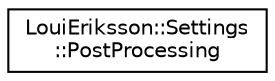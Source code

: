 digraph "Graphical Class Hierarchy"
{
 // LATEX_PDF_SIZE
  edge [fontname="Helvetica",fontsize="10",labelfontname="Helvetica",labelfontsize="10"];
  node [fontname="Helvetica",fontsize="10",shape=record];
  rankdir="LR";
  Node0 [label="LouiEriksson::Settings\l::PostProcessing",height=0.2,width=0.4,color="black", fillcolor="white", style="filled",URL="$struct_loui_eriksson_1_1_settings_1_1_post_processing.html",tooltip="Container for the settings of the application's post-processing effects."];
}
